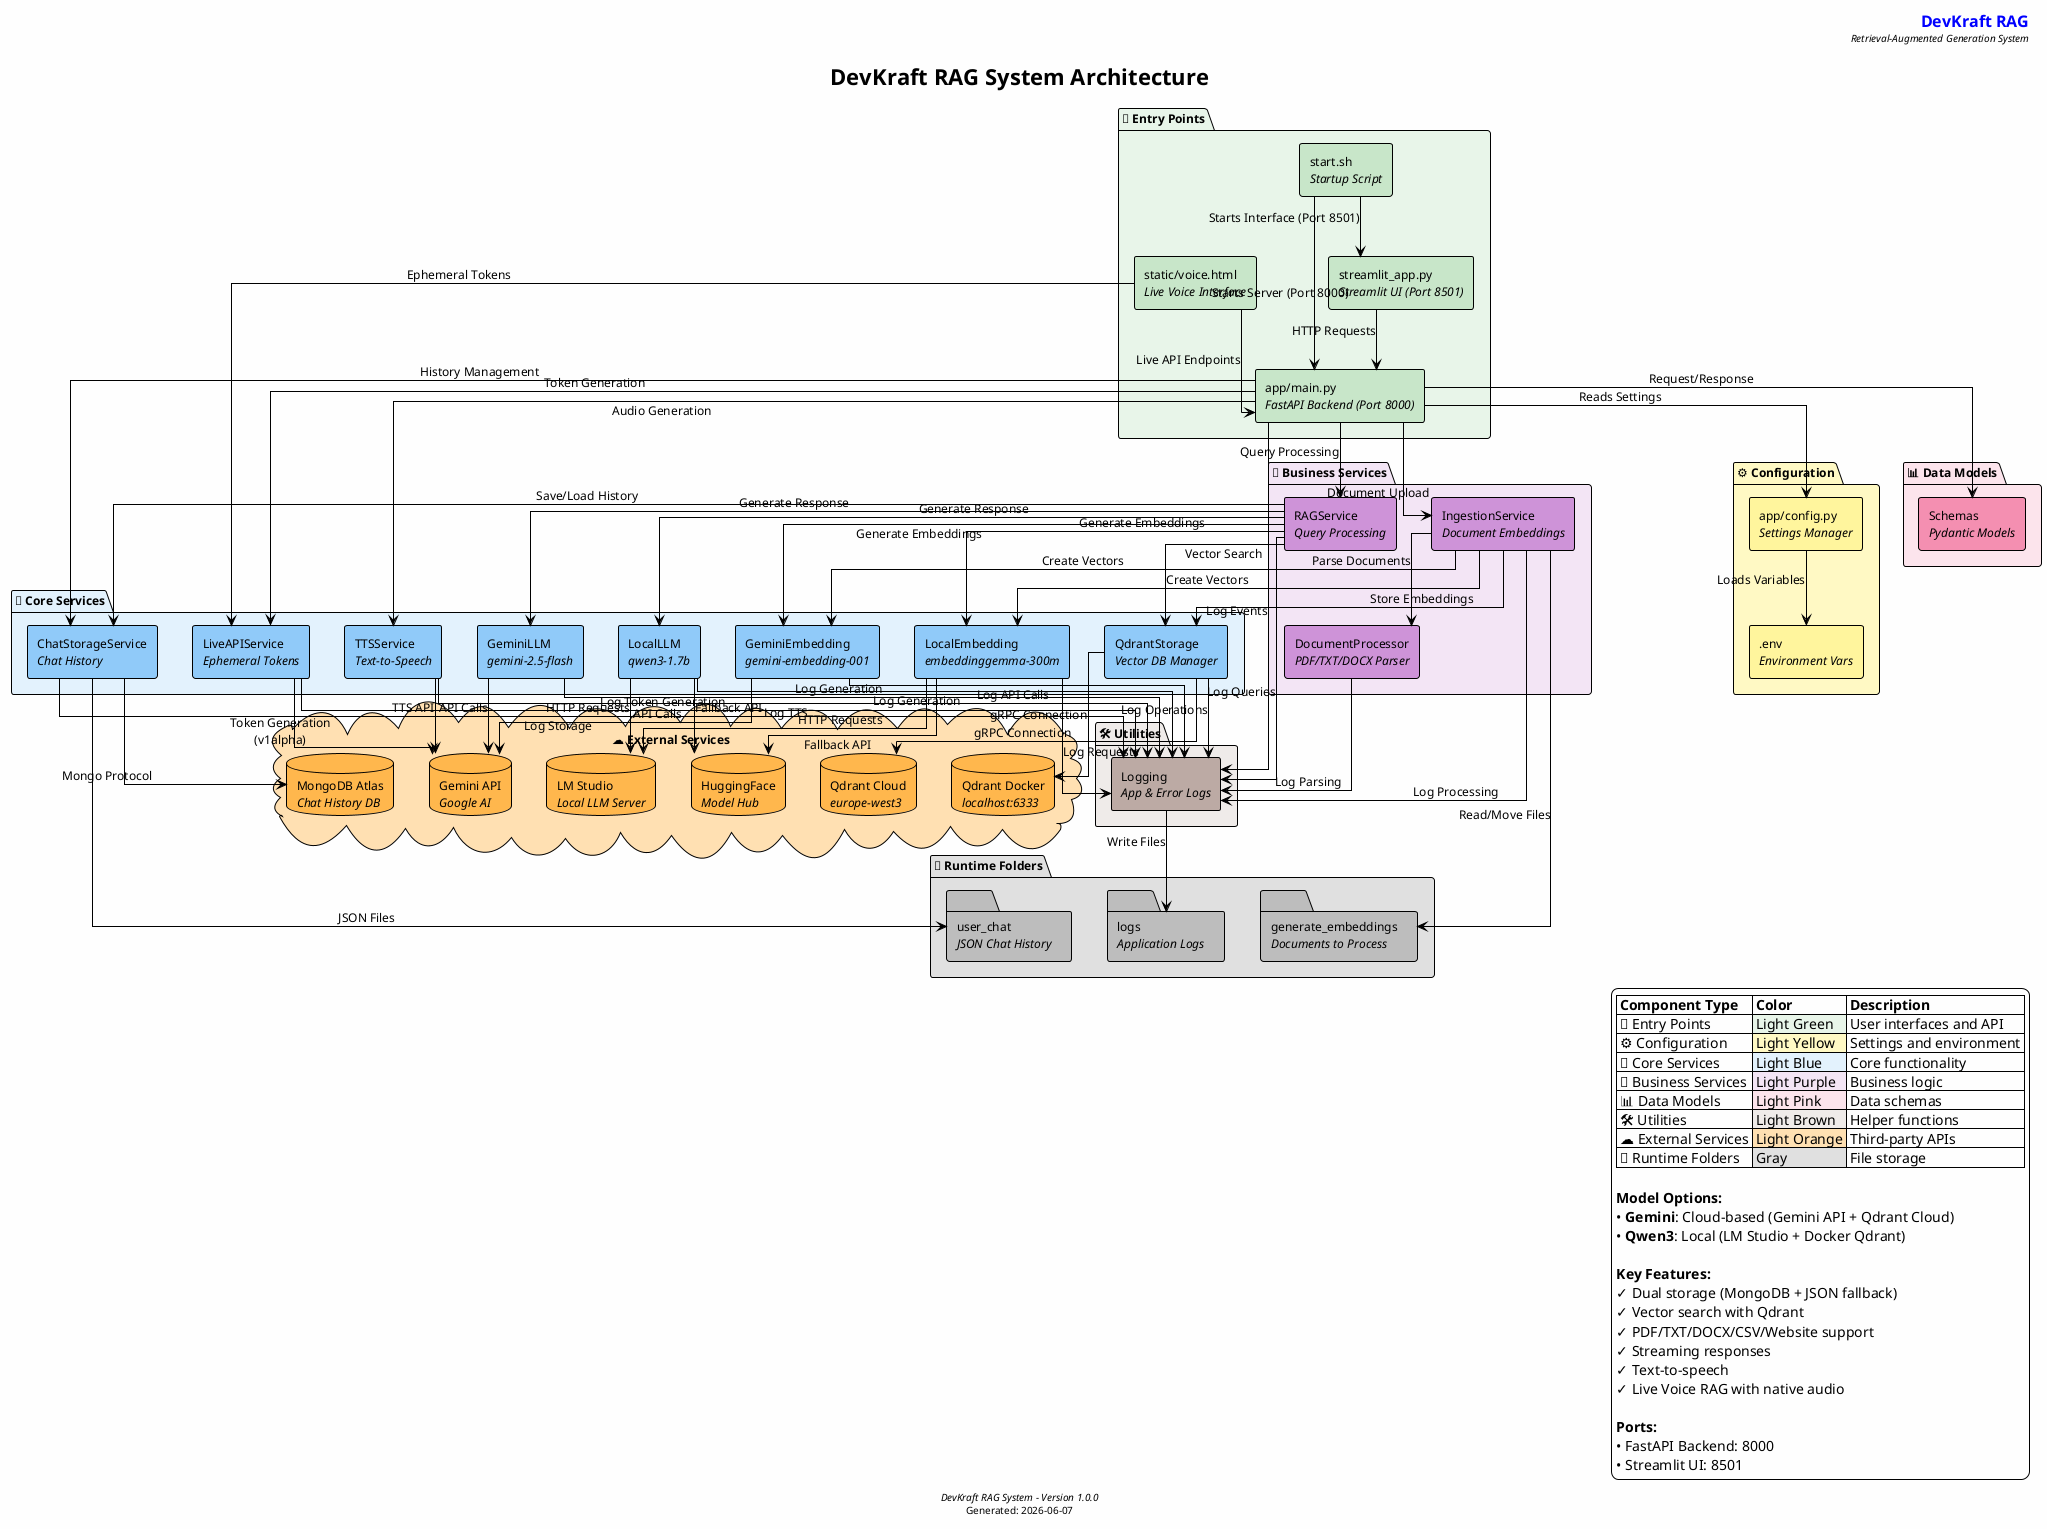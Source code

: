 @startuml DevKraft_RAG_Architecture
!theme plain
skinparam backgroundColor #FEFEFE
skinparam componentStyle rectangle
skinparam linetype ortho
skinparam shadowing false
skinparam defaultFontName Arial
skinparam defaultFontSize 12

' Title and Header
title DevKraft RAG System Architecture
header
<font color=blue size=16><b>DevKraft RAG</b></font>
<i>Retrieval-Augmented Generation System</i>
endheader

' Entry Points
package "🚀 Entry Points" #E8F5E9 {
  component [streamlit_app.py\n<i>Streamlit UI (Port 8501)</i>] as UI #C8E6C9
  component [app/main.py\n<i>FastAPI Backend (Port 8000)</i>] as API #C8E6C9
  component [static/voice.html\n<i>Live Voice Interface</i>] as VoiceUI #C8E6C9
  component [start.sh\n<i>Startup Script</i>] as Script #C8E6C9
}

' Configuration
package "⚙️ Configuration" #FFF9C4 {
  component [app/config.py\n<i>Settings Manager</i>] as Config #FFF59D
  component [.env\n<i>Environment Vars</i>] as EnvFile #FFF59D
}

' Core Services
package "🔧 Core Services" #E3F2FD {
  component [GeminiEmbedding\n<i>gemini-embedding-001</i>] as GeminiEmbed #90CAF9
  component [LocalEmbedding\n<i>embeddinggemma-300m</i>] as LocalEmbed #90CAF9
  component [QdrantStorage\n<i>Vector DB Manager</i>] as Storage #90CAF9
  component [GeminiLLM\n<i>gemini-2.5-flash</i>] as GeminiLLM #90CAF9
  component [LocalLLM\n<i>qwen3-1.7b</i>] as LocalLLM #90CAF9
  component [ChatStorageService\n<i>Chat History</i>] as ChatStorage #90CAF9
  component [TTSService\n<i>Text-to-Speech</i>] as TTS #90CAF9
  component [LiveAPIService\n<i>Ephemeral Tokens</i>] as LiveAPI #90CAF9
}

' Business Services
package "💼 Business Services" #F3E5F5 {
  component [DocumentProcessor\n<i>PDF/TXT/DOCX Parser</i>] as DocProcessor #CE93D8
  component [IngestionService\n<i>Document Embeddings</i>] as Ingestion #CE93D8
  component [RAGService\n<i>Query Processing</i>] as RAG #CE93D8
}

' Models
package "📊 Data Models" #FCE4EC {
  component [Schemas\n<i>Pydantic Models</i>] as Schemas #F48FB1
}

' Utils
package "🛠️ Utilities" #EFEBE9 {
  component [Logging\n<i>App & Error Logs</i>] as Logging #BCAAA4
}

' External Services
cloud "☁️ External Services" #FFE0B2 {
  database "Gemini API\n<i>Google AI</i>" as GeminiAPI #FFB74D
  database "LM Studio\n<i>Local LLM Server</i>" as LMStudio #FFB74D
  database "HuggingFace\n<i>Model Hub</i>" as HF #FFB74D
  database "Qdrant Cloud\n<i>europe-west3</i>" as QdrantCloud #FFB74D
  database "Qdrant Docker\n<i>localhost:6333</i>" as QdrantDocker #FFB74D
  database "MongoDB Atlas\n<i>Chat History DB</i>" as MongoDB #FFB74D
}

' Runtime Folders
folder "📁 Runtime Folders" #E0E0E0 {
  folder "generate_embeddings\n<i>Documents to Process</i>" as GenEmbed #BDBDBD
  folder "user_chat\n<i>JSON Chat History</i>" as UserChat #BDBDBD
  folder "logs\n<i>Application Logs</i>" as Logs #BDBDBD
}

' ==================== Relationships ====================

' Entry Points
UI --> API : HTTP Requests
VoiceUI --> API : Live API Endpoints
Script --> API : Starts Server (Port 8000)
Script --> UI : Starts Interface (Port 8501)

' Configuration
Config --> EnvFile : Loads Variables
API --> Config : Reads Settings

' API to Services
API --> RAG : Query Processing
API --> Ingestion : Document Upload
API --> TTS : Audio Generation
API --> ChatStorage : History Management
API --> LiveAPI : Token Generation
VoiceUI --> LiveAPI : Ephemeral Tokens

' RAG Service Flow
RAG --> GeminiEmbed : Generate Embeddings
RAG --> LocalEmbed : Generate Embeddings
RAG --> GeminiLLM : Generate Response
RAG --> LocalLLM : Generate Response
RAG --> Storage : Vector Search
RAG --> ChatStorage : Save/Load History

' Ingestion Service Flow
Ingestion --> DocProcessor : Parse Documents
Ingestion --> GeminiEmbed : Create Vectors
Ingestion --> LocalEmbed : Create Vectors
Ingestion --> Storage : Store Embeddings

' Core to External Services
GeminiEmbed --> GeminiAPI : API Calls
GeminiLLM --> GeminiAPI : API Calls
TTS --> GeminiAPI : TTS API
LiveAPI --> GeminiAPI : Token Generation\n(v1alpha)
LocalEmbed --> LMStudio : HTTP Requests
LocalEmbed --> HF : Fallback API
LocalLLM --> LMStudio : HTTP Requests
LocalLLM --> HF : Fallback API
Storage --> QdrantCloud : gRPC Connection
Storage --> QdrantDocker : gRPC Connection
ChatStorage --> MongoDB : Mongo Protocol
ChatStorage --> UserChat : JSON Files

' Models Validation
API --> Schemas : Request/Response

' Logging Integration
API --> Logging : Log Events
RAG --> Logging : Log Queries
Ingestion --> Logging : Log Processing
DocProcessor --> Logging : Log Parsing
GeminiEmbed --> Logging : Log API Calls
LocalEmbed --> Logging : Log Requests
GeminiLLM --> Logging : Log Generation
LocalLLM --> Logging : Log Generation
Storage --> Logging : Log Operations
ChatStorage --> Logging : Log Storage
TTS --> Logging : Log TTS
LiveAPI --> Logging : Log Token Generation
Logging --> Logs : Write Files

' Runtime Folders
Ingestion --> GenEmbed : Read/Move Files

' ==================== Legend ====================

legend right
  |= Component Type |= Color |= Description |
  | 🚀 Entry Points | <#E8F5E9> Light Green | User interfaces and API |
  | ⚙️ Configuration | <#FFF9C4> Light Yellow | Settings and environment |
  | 🔧 Core Services | <#E3F2FD> Light Blue | Core functionality |
  | 💼 Business Services | <#F3E5F5> Light Purple | Business logic |
  | 📊 Data Models | <#FCE4EC> Light Pink | Data schemas |
  | 🛠️ Utilities | <#EFEBE9> Light Brown | Helper functions |
  | ☁️ External Services | <#FFE0B2> Light Orange | Third-party APIs |
  | 📁 Runtime Folders | <#E0E0E0> Gray | File storage |
  
  <b>Model Options:</b>
  • <b>Gemini</b>: Cloud-based (Gemini API + Qdrant Cloud)
  • <b>Qwen3</b>: Local (LM Studio + Docker Qdrant)
  
  <b>Key Features:</b>
  ✓ Dual storage (MongoDB + JSON fallback)
  ✓ Vector search with Qdrant
  ✓ PDF/TXT/DOCX/CSV/Website support
  ✓ Streaming responses
  ✓ Text-to-speech
  ✓ Live Voice RAG with native audio
  
  <b>Ports:</b>
  • FastAPI Backend: 8000
  • Streamlit UI: 8501
endlegend

footer
<i>DevKraft RAG System - Version 1.0.0</i>
Generated: %date("yyyy-MM-dd")
endfooter

@enduml
